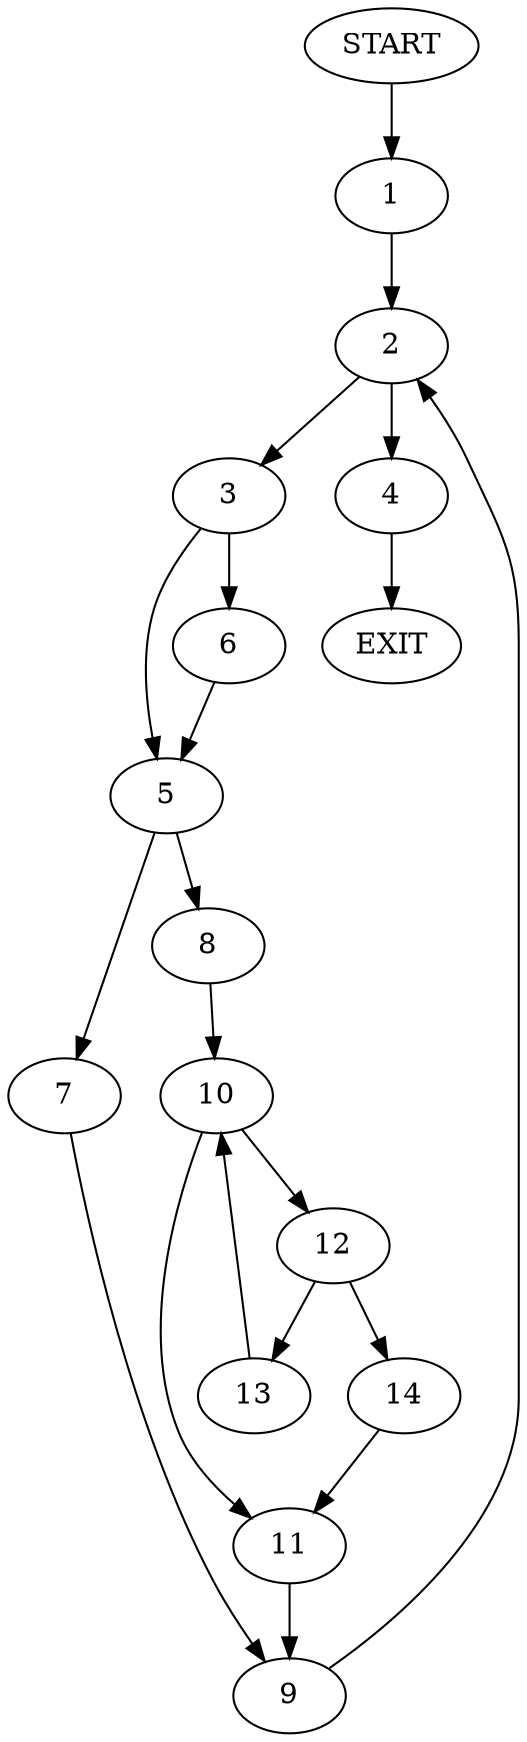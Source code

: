 digraph {
0 [label="START"];
1;
2;
3;
4;
5;
6;
7;
8;
9;
10;
11;
12;
13;
14;
15 [label="EXIT"];
0 -> 1;
1 -> 2;
2 -> 3;
2 -> 4;
3 -> 5;
3 -> 6;
4 -> 15;
5 -> 7;
5 -> 8;
6 -> 5;
7 -> 9;
8 -> 10;
9 -> 2;
10 -> 11;
10 -> 12;
11 -> 9;
12 -> 13;
12 -> 14;
13 -> 10;
14 -> 11;
}